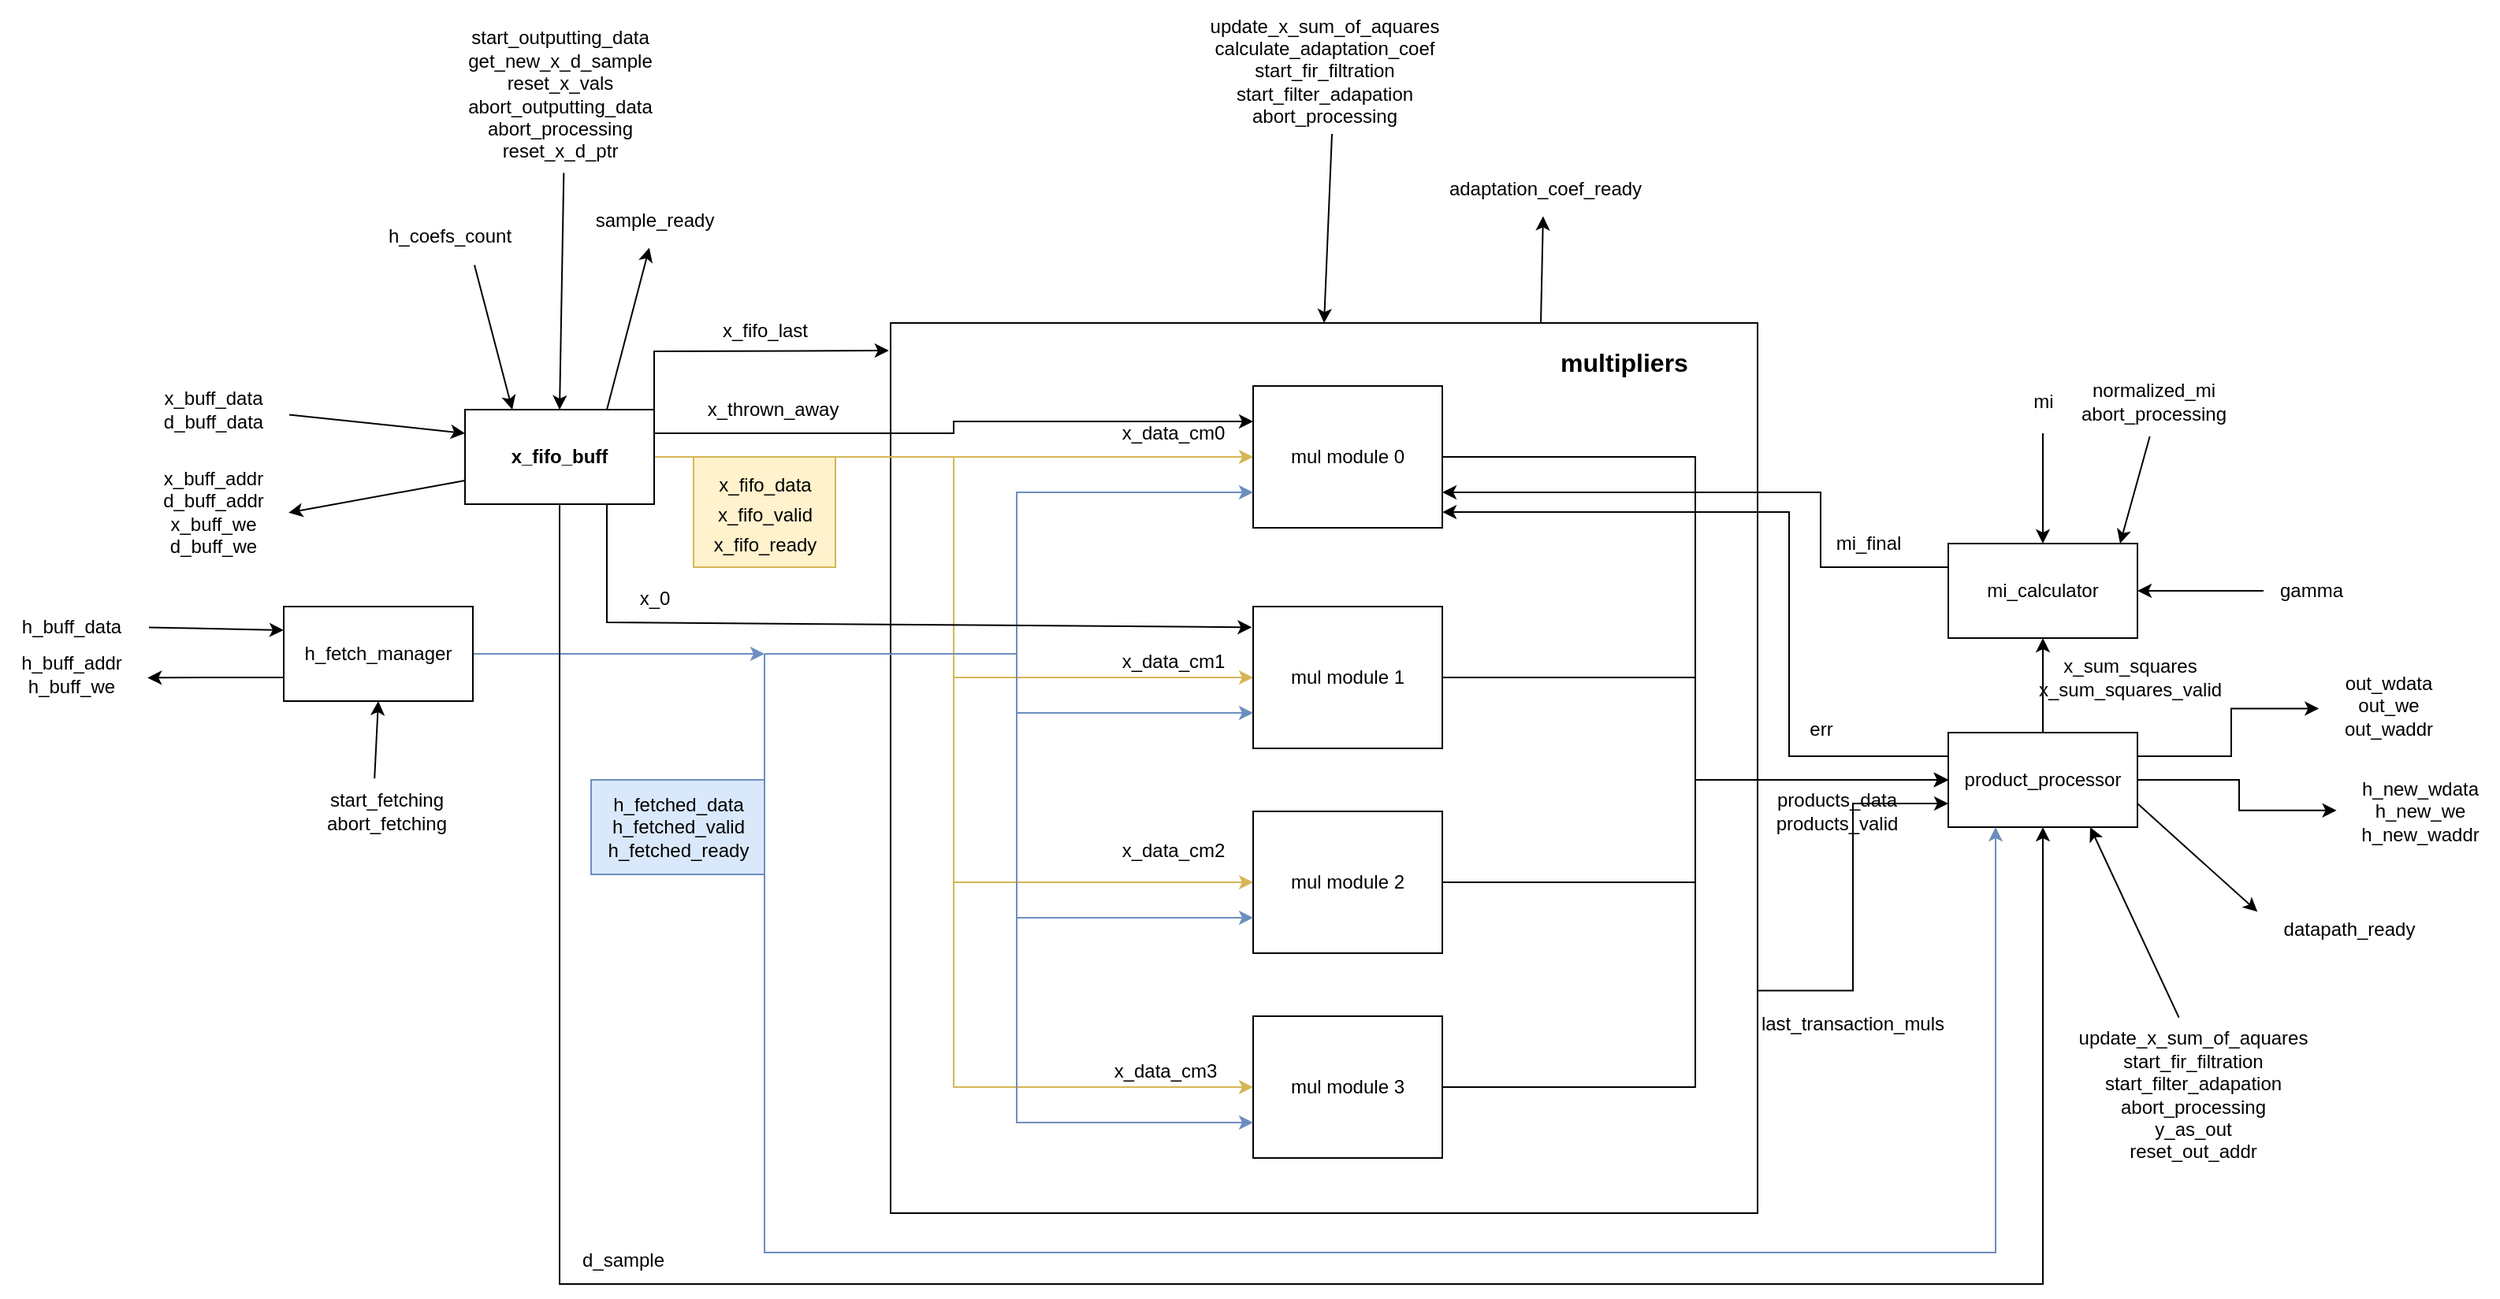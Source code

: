 <mxfile version="21.1.2" type="device">
  <diagram name="Page-1" id="f3YzBDc8I1vSzQkm1n1Y">
    <mxGraphModel dx="2577" dy="2204" grid="1" gridSize="10" guides="1" tooltips="1" connect="1" arrows="1" fold="1" page="1" pageScale="1" pageWidth="827" pageHeight="1169" math="0" shadow="0">
      <root>
        <mxCell id="0" />
        <mxCell id="1" parent="0" />
        <mxCell id="3palruj22PBdpWZvpDaX-1" style="edgeStyle=orthogonalEdgeStyle;rounded=0;orthogonalLoop=1;jettySize=auto;html=1;exitX=1;exitY=0.75;exitDx=0;exitDy=0;entryX=0;entryY=0.75;entryDx=0;entryDy=0;" parent="1" source="3palruj22PBdpWZvpDaX-2" target="3palruj22PBdpWZvpDaX-27" edge="1">
          <mxGeometry relative="1" as="geometry" />
        </mxCell>
        <mxCell id="3palruj22PBdpWZvpDaX-2" value="" style="rounded=0;whiteSpace=wrap;html=1;" parent="1" vertex="1">
          <mxGeometry x="280" y="80" width="550" height="565" as="geometry" />
        </mxCell>
        <mxCell id="3palruj22PBdpWZvpDaX-3" style="edgeStyle=orthogonalEdgeStyle;rounded=0;orthogonalLoop=1;jettySize=auto;html=1;exitX=1;exitY=0.5;exitDx=0;exitDy=0;entryX=0;entryY=0.5;entryDx=0;entryDy=0;fillColor=#fff2cc;strokeColor=#d6b656;" parent="1" source="3palruj22PBdpWZvpDaX-8" target="3palruj22PBdpWZvpDaX-16" edge="1">
          <mxGeometry relative="1" as="geometry" />
        </mxCell>
        <mxCell id="3palruj22PBdpWZvpDaX-4" style="edgeStyle=orthogonalEdgeStyle;rounded=0;orthogonalLoop=1;jettySize=auto;html=1;exitX=1;exitY=0.5;exitDx=0;exitDy=0;entryX=0;entryY=0.5;entryDx=0;entryDy=0;fillColor=#fff2cc;strokeColor=#d6b656;" parent="1" source="3palruj22PBdpWZvpDaX-8" target="3palruj22PBdpWZvpDaX-14" edge="1">
          <mxGeometry relative="1" as="geometry" />
        </mxCell>
        <mxCell id="3palruj22PBdpWZvpDaX-5" style="edgeStyle=orthogonalEdgeStyle;rounded=0;orthogonalLoop=1;jettySize=auto;html=1;exitX=1;exitY=0.5;exitDx=0;exitDy=0;entryX=0;entryY=0.5;entryDx=0;entryDy=0;fillColor=#fff2cc;strokeColor=#d6b656;" parent="1" source="3palruj22PBdpWZvpDaX-8" target="3palruj22PBdpWZvpDaX-12" edge="1">
          <mxGeometry relative="1" as="geometry" />
        </mxCell>
        <mxCell id="3palruj22PBdpWZvpDaX-6" style="edgeStyle=orthogonalEdgeStyle;rounded=0;orthogonalLoop=1;jettySize=auto;html=1;exitX=1;exitY=0.5;exitDx=0;exitDy=0;entryX=0;entryY=0.5;entryDx=0;entryDy=0;fillColor=#fff2cc;strokeColor=#d6b656;" parent="1" source="3palruj22PBdpWZvpDaX-8" target="3palruj22PBdpWZvpDaX-10" edge="1">
          <mxGeometry relative="1" as="geometry" />
        </mxCell>
        <mxCell id="3palruj22PBdpWZvpDaX-7" style="edgeStyle=orthogonalEdgeStyle;rounded=0;orthogonalLoop=1;jettySize=auto;html=1;exitX=1;exitY=0.25;exitDx=0;exitDy=0;entryX=0;entryY=0.25;entryDx=0;entryDy=0;" parent="1" source="3palruj22PBdpWZvpDaX-8" target="3palruj22PBdpWZvpDaX-16" edge="1">
          <mxGeometry relative="1" as="geometry" />
        </mxCell>
        <mxCell id="3palruj22PBdpWZvpDaX-8" value="&lt;b&gt;x_fifo_buff&lt;/b&gt;" style="rounded=0;whiteSpace=wrap;html=1;" parent="1" vertex="1">
          <mxGeometry x="10" y="135" width="120" height="60" as="geometry" />
        </mxCell>
        <mxCell id="3palruj22PBdpWZvpDaX-9" style="edgeStyle=orthogonalEdgeStyle;rounded=0;orthogonalLoop=1;jettySize=auto;html=1;exitX=1;exitY=0.5;exitDx=0;exitDy=0;entryX=0;entryY=0.5;entryDx=0;entryDy=0;" parent="1" source="3palruj22PBdpWZvpDaX-10" target="3palruj22PBdpWZvpDaX-27" edge="1">
          <mxGeometry relative="1" as="geometry" />
        </mxCell>
        <mxCell id="3palruj22PBdpWZvpDaX-10" value="mul module 3" style="rounded=0;whiteSpace=wrap;html=1;" parent="1" vertex="1">
          <mxGeometry x="510" y="520" width="120" height="90" as="geometry" />
        </mxCell>
        <mxCell id="3palruj22PBdpWZvpDaX-11" style="edgeStyle=orthogonalEdgeStyle;rounded=0;orthogonalLoop=1;jettySize=auto;html=1;exitX=1;exitY=0.5;exitDx=0;exitDy=0;entryX=0;entryY=0.5;entryDx=0;entryDy=0;" parent="1" source="3palruj22PBdpWZvpDaX-12" target="3palruj22PBdpWZvpDaX-27" edge="1">
          <mxGeometry relative="1" as="geometry" />
        </mxCell>
        <mxCell id="3palruj22PBdpWZvpDaX-12" value="mul module 2" style="rounded=0;whiteSpace=wrap;html=1;" parent="1" vertex="1">
          <mxGeometry x="510" y="390" width="120" height="90" as="geometry" />
        </mxCell>
        <mxCell id="3palruj22PBdpWZvpDaX-13" style="edgeStyle=orthogonalEdgeStyle;rounded=0;orthogonalLoop=1;jettySize=auto;html=1;exitX=1;exitY=0.5;exitDx=0;exitDy=0;entryX=0;entryY=0.5;entryDx=0;entryDy=0;" parent="1" source="3palruj22PBdpWZvpDaX-14" target="3palruj22PBdpWZvpDaX-27" edge="1">
          <mxGeometry relative="1" as="geometry" />
        </mxCell>
        <mxCell id="3palruj22PBdpWZvpDaX-14" value="mul module 1" style="rounded=0;whiteSpace=wrap;html=1;" parent="1" vertex="1">
          <mxGeometry x="510" y="260" width="120" height="90" as="geometry" />
        </mxCell>
        <mxCell id="3palruj22PBdpWZvpDaX-15" style="edgeStyle=orthogonalEdgeStyle;rounded=0;orthogonalLoop=1;jettySize=auto;html=1;exitX=1;exitY=0.5;exitDx=0;exitDy=0;entryX=0;entryY=0.5;entryDx=0;entryDy=0;" parent="1" source="3palruj22PBdpWZvpDaX-16" target="3palruj22PBdpWZvpDaX-27" edge="1">
          <mxGeometry relative="1" as="geometry" />
        </mxCell>
        <mxCell id="3palruj22PBdpWZvpDaX-16" value="mul module 0" style="rounded=0;whiteSpace=wrap;html=1;" parent="1" vertex="1">
          <mxGeometry x="510" y="120" width="120" height="90" as="geometry" />
        </mxCell>
        <mxCell id="3palruj22PBdpWZvpDaX-17" value="" style="endArrow=classic;html=1;rounded=0;entryX=0;entryY=0.25;entryDx=0;entryDy=0;exitX=1.039;exitY=0.58;exitDx=0;exitDy=0;exitPerimeter=0;" parent="1" source="3palruj22PBdpWZvpDaX-22" target="3palruj22PBdpWZvpDaX-8" edge="1">
          <mxGeometry width="50" height="50" relative="1" as="geometry">
            <mxPoint x="-140" y="165" as="sourcePoint" />
            <mxPoint x="-120" y="115" as="targetPoint" />
          </mxGeometry>
        </mxCell>
        <mxCell id="3palruj22PBdpWZvpDaX-18" style="edgeStyle=orthogonalEdgeStyle;rounded=0;orthogonalLoop=1;jettySize=auto;html=1;exitX=1;exitY=0.5;exitDx=0;exitDy=0;entryX=0;entryY=0.75;entryDx=0;entryDy=0;fillColor=#dae8fc;strokeColor=#6c8ebf;" parent="1" target="3palruj22PBdpWZvpDaX-16" edge="1">
          <mxGeometry relative="1" as="geometry">
            <mxPoint x="200" y="290.0" as="sourcePoint" />
            <Array as="points">
              <mxPoint x="360" y="290" />
              <mxPoint x="360" y="188" />
            </Array>
          </mxGeometry>
        </mxCell>
        <mxCell id="3palruj22PBdpWZvpDaX-19" style="edgeStyle=orthogonalEdgeStyle;rounded=0;orthogonalLoop=1;jettySize=auto;html=1;exitX=1;exitY=0.5;exitDx=0;exitDy=0;entryX=0;entryY=0.75;entryDx=0;entryDy=0;fillColor=#dae8fc;strokeColor=#6c8ebf;" parent="1" target="3palruj22PBdpWZvpDaX-14" edge="1">
          <mxGeometry relative="1" as="geometry">
            <mxPoint x="200" y="290.0" as="sourcePoint" />
            <Array as="points">
              <mxPoint x="360" y="290" />
              <mxPoint x="360" y="328" />
            </Array>
          </mxGeometry>
        </mxCell>
        <mxCell id="3palruj22PBdpWZvpDaX-20" style="edgeStyle=orthogonalEdgeStyle;rounded=0;orthogonalLoop=1;jettySize=auto;html=1;exitX=1;exitY=0.5;exitDx=0;exitDy=0;entryX=0;entryY=0.75;entryDx=0;entryDy=0;fillColor=#dae8fc;strokeColor=#6c8ebf;" parent="1" target="3palruj22PBdpWZvpDaX-12" edge="1">
          <mxGeometry relative="1" as="geometry">
            <mxPoint x="200" y="290.0" as="sourcePoint" />
            <Array as="points">
              <mxPoint x="360" y="290" />
              <mxPoint x="360" y="458" />
            </Array>
          </mxGeometry>
        </mxCell>
        <mxCell id="3palruj22PBdpWZvpDaX-21" style="edgeStyle=orthogonalEdgeStyle;rounded=0;orthogonalLoop=1;jettySize=auto;html=1;exitX=1;exitY=0.5;exitDx=0;exitDy=0;entryX=0;entryY=0.75;entryDx=0;entryDy=0;fillColor=#dae8fc;strokeColor=#6c8ebf;" parent="1" target="3palruj22PBdpWZvpDaX-10" edge="1">
          <mxGeometry relative="1" as="geometry">
            <mxPoint x="200" y="290.0" as="sourcePoint" />
            <Array as="points">
              <mxPoint x="360" y="290" />
              <mxPoint x="360" y="588" />
            </Array>
          </mxGeometry>
        </mxCell>
        <mxCell id="3palruj22PBdpWZvpDaX-22" value="x_buff_data&lt;br&gt;d_buff_data" style="text;html=1;align=center;verticalAlign=middle;resizable=0;points=[];autosize=1;strokeColor=none;fillColor=none;" parent="1" vertex="1">
          <mxGeometry x="-195" y="115" width="90" height="40" as="geometry" />
        </mxCell>
        <mxCell id="3palruj22PBdpWZvpDaX-23" style="edgeStyle=orthogonalEdgeStyle;rounded=0;orthogonalLoop=1;jettySize=auto;html=1;exitX=0.5;exitY=0;exitDx=0;exitDy=0;entryX=0.5;entryY=1;entryDx=0;entryDy=0;" parent="1" source="3palruj22PBdpWZvpDaX-27" target="3palruj22PBdpWZvpDaX-29" edge="1">
          <mxGeometry relative="1" as="geometry" />
        </mxCell>
        <mxCell id="3palruj22PBdpWZvpDaX-24" style="edgeStyle=orthogonalEdgeStyle;rounded=0;orthogonalLoop=1;jettySize=auto;html=1;exitX=1;exitY=0.5;exitDx=0;exitDy=0;entryX=-0.027;entryY=0.49;entryDx=0;entryDy=0;entryPerimeter=0;" parent="1" source="3palruj22PBdpWZvpDaX-27" target="3palruj22PBdpWZvpDaX-32" edge="1">
          <mxGeometry relative="1" as="geometry">
            <mxPoint x="1201" y="370.588" as="targetPoint" />
          </mxGeometry>
        </mxCell>
        <mxCell id="3palruj22PBdpWZvpDaX-25" style="edgeStyle=orthogonalEdgeStyle;rounded=0;orthogonalLoop=1;jettySize=auto;html=1;exitX=0;exitY=0.25;exitDx=0;exitDy=0;entryX=1;entryY=0.889;entryDx=0;entryDy=0;entryPerimeter=0;fontSize=12;" parent="1" source="3palruj22PBdpWZvpDaX-27" target="3palruj22PBdpWZvpDaX-16" edge="1">
          <mxGeometry relative="1" as="geometry">
            <Array as="points">
              <mxPoint x="850" y="355" />
              <mxPoint x="850" y="200" />
            </Array>
          </mxGeometry>
        </mxCell>
        <mxCell id="3palruj22PBdpWZvpDaX-26" style="edgeStyle=orthogonalEdgeStyle;rounded=0;orthogonalLoop=1;jettySize=auto;html=1;exitX=1;exitY=0.25;exitDx=0;exitDy=0;entryX=-0.048;entryY=0.537;entryDx=0;entryDy=0;entryPerimeter=0;" parent="1" source="3palruj22PBdpWZvpDaX-27" target="3palruj22PBdpWZvpDaX-73" edge="1">
          <mxGeometry relative="1" as="geometry">
            <mxPoint x="1140" y="340" as="targetPoint" />
          </mxGeometry>
        </mxCell>
        <mxCell id="3palruj22PBdpWZvpDaX-27" value="product_processor" style="rounded=0;whiteSpace=wrap;html=1;" parent="1" vertex="1">
          <mxGeometry x="951" y="340" width="120" height="60" as="geometry" />
        </mxCell>
        <mxCell id="3palruj22PBdpWZvpDaX-28" style="edgeStyle=orthogonalEdgeStyle;rounded=0;orthogonalLoop=1;jettySize=auto;html=1;exitX=0;exitY=0.25;exitDx=0;exitDy=0;entryX=1;entryY=0.75;entryDx=0;entryDy=0;fontSize=12;" parent="1" source="3palruj22PBdpWZvpDaX-29" target="3palruj22PBdpWZvpDaX-16" edge="1">
          <mxGeometry relative="1" as="geometry">
            <Array as="points">
              <mxPoint x="870" y="235" />
              <mxPoint x="870" y="188" />
            </Array>
          </mxGeometry>
        </mxCell>
        <mxCell id="3palruj22PBdpWZvpDaX-29" value="mi_calculator" style="rounded=0;whiteSpace=wrap;html=1;" parent="1" vertex="1">
          <mxGeometry x="951" y="220" width="120" height="60" as="geometry" />
        </mxCell>
        <mxCell id="3palruj22PBdpWZvpDaX-30" value="x_sum_squares&lt;br&gt;x_sum_squares_valid" style="text;html=1;align=center;verticalAlign=middle;resizable=0;points=[];autosize=1;strokeColor=none;fillColor=none;" parent="1" vertex="1">
          <mxGeometry x="996" y="285" width="140" height="40" as="geometry" />
        </mxCell>
        <mxCell id="3palruj22PBdpWZvpDaX-31" value="err" style="text;html=1;align=center;verticalAlign=middle;resizable=0;points=[];autosize=1;strokeColor=none;fillColor=none;" parent="1" vertex="1">
          <mxGeometry x="850" y="322.5" width="40" height="30" as="geometry" />
        </mxCell>
        <mxCell id="3palruj22PBdpWZvpDaX-32" value="h_new_wdata&lt;br&gt;h_new_we&lt;br&gt;h_new_waddr" style="text;html=1;align=center;verticalAlign=middle;resizable=0;points=[];autosize=1;strokeColor=none;fillColor=none;" parent="1" vertex="1">
          <mxGeometry x="1200" y="360" width="100" height="60" as="geometry" />
        </mxCell>
        <mxCell id="3palruj22PBdpWZvpDaX-33" value="" style="endArrow=classic;html=1;rounded=0;entryX=1;entryY=0.5;entryDx=0;entryDy=0;" parent="1" target="3palruj22PBdpWZvpDaX-29" edge="1">
          <mxGeometry width="50" height="50" relative="1" as="geometry">
            <mxPoint x="1151" y="250.0" as="sourcePoint" />
            <mxPoint x="1181" y="160" as="targetPoint" />
          </mxGeometry>
        </mxCell>
        <mxCell id="3palruj22PBdpWZvpDaX-34" value="gamma" style="text;html=1;align=center;verticalAlign=middle;resizable=0;points=[];autosize=1;strokeColor=none;fillColor=none;" parent="1" vertex="1">
          <mxGeometry x="1151" y="235" width="60" height="30" as="geometry" />
        </mxCell>
        <mxCell id="3palruj22PBdpWZvpDaX-35" value="x_thrown_away" style="text;html=1;align=center;verticalAlign=middle;resizable=0;points=[];autosize=1;strokeColor=none;fillColor=none;" parent="1" vertex="1">
          <mxGeometry x="150" y="120" width="110" height="30" as="geometry" />
        </mxCell>
        <mxCell id="3palruj22PBdpWZvpDaX-36" value="" style="endArrow=classic;html=1;rounded=0;entryX=0.5;entryY=0;entryDx=0;entryDy=0;exitX=0.519;exitY=0.998;exitDx=0;exitDy=0;exitPerimeter=0;" parent="1" source="3palruj22PBdpWZvpDaX-37" target="3palruj22PBdpWZvpDaX-8" edge="1">
          <mxGeometry width="50" height="50" relative="1" as="geometry">
            <mxPoint x="10" y="50" as="sourcePoint" />
            <mxPoint x="-80" y="20" as="targetPoint" />
          </mxGeometry>
        </mxCell>
        <mxCell id="3palruj22PBdpWZvpDaX-37" value="start_outputting_data&lt;br&gt;get_new_x_d_sample&lt;br&gt;reset_x_vals&lt;br&gt;abort_outputting_data&lt;br&gt;abort_processing&lt;br&gt;reset_x_d_ptr" style="text;html=1;align=center;verticalAlign=middle;resizable=0;points=[];autosize=1;strokeColor=none;fillColor=none;" parent="1" vertex="1">
          <mxGeometry y="-115" width="140" height="100" as="geometry" />
        </mxCell>
        <mxCell id="3palruj22PBdpWZvpDaX-38" value="x_data_cm3" style="text;html=1;align=center;verticalAlign=middle;resizable=0;points=[];autosize=1;strokeColor=none;fillColor=none;" parent="1" vertex="1">
          <mxGeometry x="409" y="540" width="90" height="30" as="geometry" />
        </mxCell>
        <mxCell id="3palruj22PBdpWZvpDaX-39" value="x_data_cm2" style="text;html=1;align=center;verticalAlign=middle;resizable=0;points=[];autosize=1;strokeColor=none;fillColor=none;" parent="1" vertex="1">
          <mxGeometry x="414" y="400" width="90" height="30" as="geometry" />
        </mxCell>
        <mxCell id="3palruj22PBdpWZvpDaX-40" value="x_data_cm1" style="text;html=1;align=center;verticalAlign=middle;resizable=0;points=[];autosize=1;strokeColor=none;fillColor=none;" parent="1" vertex="1">
          <mxGeometry x="414" y="280" width="90" height="30" as="geometry" />
        </mxCell>
        <mxCell id="3palruj22PBdpWZvpDaX-41" value="x_data_cm0" style="text;html=1;align=center;verticalAlign=middle;resizable=0;points=[];autosize=1;strokeColor=none;fillColor=none;" parent="1" vertex="1">
          <mxGeometry x="414" y="135" width="90" height="30" as="geometry" />
        </mxCell>
        <mxCell id="3palruj22PBdpWZvpDaX-42" value="&lt;font style=&quot;font-size: 16px;&quot;&gt;&lt;b&gt;multipliers&lt;/b&gt;&lt;/font&gt;" style="text;html=1;align=center;verticalAlign=middle;resizable=0;points=[];autosize=1;strokeColor=none;fillColor=none;" parent="1" vertex="1">
          <mxGeometry x="695" y="90" width="100" height="30" as="geometry" />
        </mxCell>
        <mxCell id="3palruj22PBdpWZvpDaX-43" value="&lt;font style=&quot;font-size: 12px;&quot;&gt;x_fifo_data&lt;br&gt;x_fifo_valid&lt;br&gt;x_fifo_ready&lt;br&gt;&lt;/font&gt;" style="text;html=1;align=center;verticalAlign=middle;resizable=0;points=[];autosize=1;strokeColor=#d6b656;fillColor=#fff2cc;fontSize=16;" parent="1" vertex="1">
          <mxGeometry x="155" y="165" width="90" height="70" as="geometry" />
        </mxCell>
        <mxCell id="3palruj22PBdpWZvpDaX-44" value="" style="endArrow=classic;html=1;rounded=0;fontSize=12;exitX=0;exitY=0.75;exitDx=0;exitDy=0;entryX=1.034;entryY=0.506;entryDx=0;entryDy=0;entryPerimeter=0;" parent="1" source="3palruj22PBdpWZvpDaX-8" target="3palruj22PBdpWZvpDaX-45" edge="1">
          <mxGeometry width="50" height="50" relative="1" as="geometry">
            <mxPoint x="-20" y="200" as="sourcePoint" />
            <mxPoint x="-120" y="180" as="targetPoint" />
          </mxGeometry>
        </mxCell>
        <mxCell id="3palruj22PBdpWZvpDaX-45" value="x_buff_addr&lt;br&gt;d_buff_addr&lt;br&gt;x_buff_we&lt;br&gt;d_buff_we" style="text;html=1;align=center;verticalAlign=middle;resizable=0;points=[];autosize=1;strokeColor=none;fillColor=none;fontSize=12;" parent="1" vertex="1">
          <mxGeometry x="-195" y="165" width="90" height="70" as="geometry" />
        </mxCell>
        <mxCell id="3palruj22PBdpWZvpDaX-46" value="" style="endArrow=classic;html=1;rounded=0;fontSize=12;entryX=0.5;entryY=0;entryDx=0;entryDy=0;" parent="1" target="3palruj22PBdpWZvpDaX-2" edge="1">
          <mxGeometry width="50" height="50" relative="1" as="geometry">
            <mxPoint x="560" y="-40.0" as="sourcePoint" />
            <mxPoint x="600" y="-60" as="targetPoint" />
          </mxGeometry>
        </mxCell>
        <mxCell id="3palruj22PBdpWZvpDaX-47" value="update_x_sum_of_aquares&lt;br&gt;calculate_adaptation_coef&lt;br&gt;start_fir_filtration&lt;br&gt;start_filter_adapation&lt;br&gt;abort_processing" style="text;html=1;align=center;verticalAlign=middle;resizable=0;points=[];autosize=1;strokeColor=none;fillColor=none;fontSize=12;" parent="1" vertex="1">
          <mxGeometry x="470" y="-125" width="170" height="90" as="geometry" />
        </mxCell>
        <mxCell id="3palruj22PBdpWZvpDaX-48" value="" style="endArrow=classic;html=1;rounded=0;fontSize=12;exitX=0.75;exitY=1;exitDx=0;exitDy=0;entryX=-0.007;entryY=0.146;entryDx=0;entryDy=0;entryPerimeter=0;" parent="1" source="3palruj22PBdpWZvpDaX-8" target="3palruj22PBdpWZvpDaX-14" edge="1">
          <mxGeometry width="50" height="50" relative="1" as="geometry">
            <mxPoint x="30" y="350" as="sourcePoint" />
            <mxPoint x="80" y="300" as="targetPoint" />
            <Array as="points">
              <mxPoint x="100" y="270" />
            </Array>
          </mxGeometry>
        </mxCell>
        <mxCell id="3palruj22PBdpWZvpDaX-49" value="x_0" style="text;html=1;align=center;verticalAlign=middle;resizable=0;points=[];autosize=1;strokeColor=none;fillColor=none;fontSize=12;" parent="1" vertex="1">
          <mxGeometry x="110" y="240" width="40" height="30" as="geometry" />
        </mxCell>
        <mxCell id="3palruj22PBdpWZvpDaX-50" style="edgeStyle=orthogonalEdgeStyle;rounded=0;orthogonalLoop=1;jettySize=auto;html=1;exitX=1;exitY=0.5;exitDx=0;exitDy=0;fontSize=12;fillColor=#dae8fc;strokeColor=#6c8ebf;" parent="1" source="3palruj22PBdpWZvpDaX-52" edge="1">
          <mxGeometry relative="1" as="geometry">
            <mxPoint x="200" y="290.0" as="targetPoint" />
          </mxGeometry>
        </mxCell>
        <mxCell id="3palruj22PBdpWZvpDaX-51" style="edgeStyle=orthogonalEdgeStyle;rounded=0;orthogonalLoop=1;jettySize=auto;html=1;exitX=0;exitY=0.75;exitDx=0;exitDy=0;entryX=1.04;entryY=0.568;entryDx=0;entryDy=0;entryPerimeter=0;fontSize=12;" parent="1" source="3palruj22PBdpWZvpDaX-52" target="3palruj22PBdpWZvpDaX-56" edge="1">
          <mxGeometry relative="1" as="geometry" />
        </mxCell>
        <mxCell id="3palruj22PBdpWZvpDaX-52" value="h_fetch_manager" style="rounded=0;whiteSpace=wrap;html=1;fontSize=12;" parent="1" vertex="1">
          <mxGeometry x="-105" y="260" width="120" height="60" as="geometry" />
        </mxCell>
        <mxCell id="3palruj22PBdpWZvpDaX-53" value="start_fetching&lt;br&gt;abort_fetching" style="text;html=1;align=center;verticalAlign=middle;resizable=0;points=[];autosize=1;strokeColor=none;fillColor=none;fontSize=12;" parent="1" vertex="1">
          <mxGeometry x="-90" y="370" width="100" height="40" as="geometry" />
        </mxCell>
        <mxCell id="3palruj22PBdpWZvpDaX-54" value="" style="endArrow=classic;html=1;rounded=0;fontSize=12;exitX=0.426;exitY=-0.021;exitDx=0;exitDy=0;exitPerimeter=0;entryX=0.5;entryY=1;entryDx=0;entryDy=0;" parent="1" source="3palruj22PBdpWZvpDaX-53" target="3palruj22PBdpWZvpDaX-52" edge="1">
          <mxGeometry width="50" height="50" relative="1" as="geometry">
            <mxPoint x="-230" y="340" as="sourcePoint" />
            <mxPoint x="-180" y="290" as="targetPoint" />
          </mxGeometry>
        </mxCell>
        <mxCell id="3palruj22PBdpWZvpDaX-55" value="h_buff_data" style="text;html=1;align=center;verticalAlign=middle;resizable=0;points=[];autosize=1;strokeColor=none;fillColor=none;" parent="1" vertex="1">
          <mxGeometry x="-285" y="257.5" width="90" height="30" as="geometry" />
        </mxCell>
        <mxCell id="3palruj22PBdpWZvpDaX-56" value="h_buff_addr&lt;br&gt;h_buff_we" style="text;html=1;align=center;verticalAlign=middle;resizable=0;points=[];autosize=1;strokeColor=none;fillColor=none;fontSize=12;" parent="1" vertex="1">
          <mxGeometry x="-285" y="282.5" width="90" height="40" as="geometry" />
        </mxCell>
        <mxCell id="3palruj22PBdpWZvpDaX-57" value="" style="endArrow=classic;html=1;rounded=0;fontSize=12;exitX=1.05;exitY=0.524;exitDx=0;exitDy=0;exitPerimeter=0;entryX=0;entryY=0.25;entryDx=0;entryDy=0;" parent="1" source="3palruj22PBdpWZvpDaX-55" target="3palruj22PBdpWZvpDaX-52" edge="1">
          <mxGeometry width="50" height="50" relative="1" as="geometry">
            <mxPoint x="-360" y="215" as="sourcePoint" />
            <mxPoint x="-310" y="165" as="targetPoint" />
          </mxGeometry>
        </mxCell>
        <mxCell id="3palruj22PBdpWZvpDaX-58" value="h_fetched_data&lt;br&gt;h_fetched_valid&lt;br&gt;h_fetched_ready" style="text;html=1;align=center;verticalAlign=middle;resizable=0;points=[];autosize=1;strokeColor=#6c8ebf;fillColor=#dae8fc;fontSize=12;" parent="1" vertex="1">
          <mxGeometry x="90" y="370" width="110" height="60" as="geometry" />
        </mxCell>
        <mxCell id="3palruj22PBdpWZvpDaX-59" value="" style="endArrow=classic;html=1;rounded=0;fontSize=12;entryX=0.25;entryY=1;entryDx=0;entryDy=0;fillColor=#dae8fc;strokeColor=#6c8ebf;" parent="1" target="3palruj22PBdpWZvpDaX-27" edge="1">
          <mxGeometry width="50" height="50" relative="1" as="geometry">
            <mxPoint x="200" y="290.0" as="sourcePoint" />
            <mxPoint x="300" y="780" as="targetPoint" />
            <Array as="points">
              <mxPoint x="200" y="670" />
              <mxPoint x="981" y="670" />
            </Array>
          </mxGeometry>
        </mxCell>
        <mxCell id="3palruj22PBdpWZvpDaX-60" value="" style="endArrow=classic;html=1;rounded=0;fontSize=12;exitX=0.5;exitY=1;exitDx=0;exitDy=0;entryX=0.5;entryY=1;entryDx=0;entryDy=0;" parent="1" source="3palruj22PBdpWZvpDaX-8" target="3palruj22PBdpWZvpDaX-27" edge="1">
          <mxGeometry width="50" height="50" relative="1" as="geometry">
            <mxPoint x="-50" y="490" as="sourcePoint" />
            <mxPoint x="150" y="870" as="targetPoint" />
            <Array as="points">
              <mxPoint x="70" y="690" />
              <mxPoint x="1011" y="690" />
            </Array>
          </mxGeometry>
        </mxCell>
        <mxCell id="3palruj22PBdpWZvpDaX-61" value="d_sample" style="text;html=1;align=center;verticalAlign=middle;resizable=0;points=[];autosize=1;strokeColor=none;fillColor=none;fontSize=12;" parent="1" vertex="1">
          <mxGeometry x="70" y="660" width="80" height="30" as="geometry" />
        </mxCell>
        <mxCell id="3palruj22PBdpWZvpDaX-62" value="" style="endArrow=classic;html=1;rounded=0;fontSize=12;exitX=0.75;exitY=0;exitDx=0;exitDy=0;entryX=0.469;entryY=1.075;entryDx=0;entryDy=0;entryPerimeter=0;" parent="1" source="3palruj22PBdpWZvpDaX-8" target="3palruj22PBdpWZvpDaX-63" edge="1">
          <mxGeometry width="50" height="50" relative="1" as="geometry">
            <mxPoint x="180" y="20" as="sourcePoint" />
            <mxPoint x="180" y="40" as="targetPoint" />
          </mxGeometry>
        </mxCell>
        <mxCell id="3palruj22PBdpWZvpDaX-63" value="sample_ready" style="text;html=1;align=center;verticalAlign=middle;resizable=0;points=[];autosize=1;strokeColor=none;fillColor=none;fontSize=12;" parent="1" vertex="1">
          <mxGeometry x="80" width="100" height="30" as="geometry" />
        </mxCell>
        <mxCell id="3palruj22PBdpWZvpDaX-64" value="products_data&lt;br&gt;products_valid" style="text;html=1;align=center;verticalAlign=middle;resizable=0;points=[];autosize=1;strokeColor=none;fillColor=none;fontSize=12;" parent="1" vertex="1">
          <mxGeometry x="830" y="370" width="100" height="40" as="geometry" />
        </mxCell>
        <mxCell id="3palruj22PBdpWZvpDaX-65" value="h_coefs_count" style="text;html=1;align=center;verticalAlign=middle;resizable=0;points=[];autosize=1;strokeColor=none;fillColor=none;fontSize=12;" parent="1" vertex="1">
          <mxGeometry x="-50" y="10" width="100" height="30" as="geometry" />
        </mxCell>
        <mxCell id="3palruj22PBdpWZvpDaX-66" value="" style="endArrow=classic;html=1;rounded=0;fontSize=12;exitX=0.66;exitY=1.108;exitDx=0;exitDy=0;exitPerimeter=0;entryX=0.25;entryY=0;entryDx=0;entryDy=0;" parent="1" source="3palruj22PBdpWZvpDaX-65" target="3palruj22PBdpWZvpDaX-8" edge="1">
          <mxGeometry width="50" height="50" relative="1" as="geometry">
            <mxPoint x="10" y="80" as="sourcePoint" />
            <mxPoint x="60" y="30" as="targetPoint" />
          </mxGeometry>
        </mxCell>
        <mxCell id="3palruj22PBdpWZvpDaX-67" value="" style="endArrow=classic;html=1;rounded=0;fontSize=12;exitX=1;exitY=0;exitDx=0;exitDy=0;entryX=-0.002;entryY=0.031;entryDx=0;entryDy=0;entryPerimeter=0;" parent="1" source="3palruj22PBdpWZvpDaX-8" target="3palruj22PBdpWZvpDaX-2" edge="1">
          <mxGeometry width="50" height="50" relative="1" as="geometry">
            <mxPoint x="250" y="40" as="sourcePoint" />
            <mxPoint x="300" y="-10" as="targetPoint" />
            <Array as="points">
              <mxPoint x="130" y="98" />
            </Array>
          </mxGeometry>
        </mxCell>
        <mxCell id="3palruj22PBdpWZvpDaX-68" value="x_fifo_last" style="text;html=1;align=center;verticalAlign=middle;resizable=0;points=[];autosize=1;strokeColor=none;fillColor=none;fontSize=12;" parent="1" vertex="1">
          <mxGeometry x="160" y="70" width="80" height="30" as="geometry" />
        </mxCell>
        <mxCell id="3palruj22PBdpWZvpDaX-69" value="mi_final" style="text;html=1;align=center;verticalAlign=middle;resizable=0;points=[];autosize=1;strokeColor=none;fillColor=none;fontSize=12;" parent="1" vertex="1">
          <mxGeometry x="870" y="205" width="60" height="30" as="geometry" />
        </mxCell>
        <mxCell id="3palruj22PBdpWZvpDaX-70" value="" style="endArrow=classic;html=1;rounded=0;fontSize=12;entryX=0.5;entryY=0;entryDx=0;entryDy=0;" parent="1" target="3palruj22PBdpWZvpDaX-29" edge="1">
          <mxGeometry width="50" height="50" relative="1" as="geometry">
            <mxPoint x="1011" y="150.0" as="sourcePoint" />
            <mxPoint x="1050" y="60" as="targetPoint" />
          </mxGeometry>
        </mxCell>
        <mxCell id="3palruj22PBdpWZvpDaX-71" value="mi" style="text;html=1;align=center;verticalAlign=middle;resizable=0;points=[];autosize=1;strokeColor=none;fillColor=none;fontSize=12;" parent="1" vertex="1">
          <mxGeometry x="991" y="115" width="40" height="30" as="geometry" />
        </mxCell>
        <mxCell id="3palruj22PBdpWZvpDaX-72" value="last_transaction_muls" style="text;html=1;align=center;verticalAlign=middle;resizable=0;points=[];autosize=1;strokeColor=none;fillColor=none;" parent="1" vertex="1">
          <mxGeometry x="820" y="510" width="140" height="30" as="geometry" />
        </mxCell>
        <mxCell id="3palruj22PBdpWZvpDaX-73" value="out_wdata&lt;br&gt;out_we&lt;br&gt;out_waddr" style="text;html=1;align=center;verticalAlign=middle;resizable=0;points=[];autosize=1;strokeColor=none;fillColor=none;" parent="1" vertex="1">
          <mxGeometry x="1190" y="292.5" width="80" height="60" as="geometry" />
        </mxCell>
        <mxCell id="3palruj22PBdpWZvpDaX-74" value="update_x_sum_of_aquares&lt;br&gt;start_fir_filtration&lt;br&gt;start_filter_adapation&lt;br&gt;abort_processing&lt;br&gt;y_as_out&lt;br&gt;reset_out_addr" style="text;html=1;align=center;verticalAlign=middle;resizable=0;points=[];autosize=1;strokeColor=none;fillColor=none;fontSize=12;" parent="1" vertex="1">
          <mxGeometry x="1021" y="520" width="170" height="100" as="geometry" />
        </mxCell>
        <mxCell id="3palruj22PBdpWZvpDaX-75" value="" style="endArrow=classic;html=1;rounded=0;entryX=0.75;entryY=1;entryDx=0;entryDy=0;exitX=0.449;exitY=0.009;exitDx=0;exitDy=0;exitPerimeter=0;" parent="1" source="3palruj22PBdpWZvpDaX-74" target="3palruj22PBdpWZvpDaX-27" edge="1">
          <mxGeometry width="50" height="50" relative="1" as="geometry">
            <mxPoint x="1101" y="670" as="sourcePoint" />
            <mxPoint x="1151" y="620" as="targetPoint" />
          </mxGeometry>
        </mxCell>
        <mxCell id="3palruj22PBdpWZvpDaX-76" value="" style="endArrow=classic;html=1;rounded=0;entryX=0.908;entryY=0;entryDx=0;entryDy=0;entryPerimeter=0;exitX=0.482;exitY=1.051;exitDx=0;exitDy=0;exitPerimeter=0;" parent="1" source="3palruj22PBdpWZvpDaX-77" target="3palruj22PBdpWZvpDaX-29" edge="1">
          <mxGeometry width="50" height="50" relative="1" as="geometry">
            <mxPoint x="1100" y="135" as="sourcePoint" />
            <mxPoint x="1150" y="85" as="targetPoint" />
          </mxGeometry>
        </mxCell>
        <mxCell id="3palruj22PBdpWZvpDaX-77" value="normalized_mi&lt;br&gt;abort_processing" style="text;html=1;align=center;verticalAlign=middle;resizable=0;points=[];autosize=1;strokeColor=none;fillColor=none;" parent="1" vertex="1">
          <mxGeometry x="1021" y="110" width="120" height="40" as="geometry" />
        </mxCell>
        <mxCell id="3palruj22PBdpWZvpDaX-78" value="" style="endArrow=classic;html=1;rounded=0;exitX=1;exitY=0.75;exitDx=0;exitDy=0;entryX=-0.026;entryY=0.123;entryDx=0;entryDy=0;entryPerimeter=0;" parent="1" source="3palruj22PBdpWZvpDaX-27" target="3palruj22PBdpWZvpDaX-79" edge="1">
          <mxGeometry width="50" height="50" relative="1" as="geometry">
            <mxPoint x="1110" y="430" as="sourcePoint" />
            <mxPoint x="1210" y="470" as="targetPoint" />
          </mxGeometry>
        </mxCell>
        <mxCell id="3palruj22PBdpWZvpDaX-79" value="datapath_ready" style="text;html=1;align=center;verticalAlign=middle;resizable=0;points=[];autosize=1;strokeColor=none;fillColor=none;" parent="1" vertex="1">
          <mxGeometry x="1150" y="450" width="110" height="30" as="geometry" />
        </mxCell>
        <mxCell id="3palruj22PBdpWZvpDaX-80" value="" style="endArrow=classic;html=1;rounded=0;exitX=0.75;exitY=0;exitDx=0;exitDy=0;entryX=0.493;entryY=1.075;entryDx=0;entryDy=0;entryPerimeter=0;" parent="1" source="3palruj22PBdpWZvpDaX-2" target="3palruj22PBdpWZvpDaX-81" edge="1">
          <mxGeometry width="50" height="50" relative="1" as="geometry">
            <mxPoint x="875" y="80" as="sourcePoint" />
            <mxPoint x="693" y="10" as="targetPoint" />
          </mxGeometry>
        </mxCell>
        <mxCell id="3palruj22PBdpWZvpDaX-81" value="adaptation_coef_ready" style="text;html=1;align=center;verticalAlign=middle;resizable=0;points=[];autosize=1;strokeColor=none;fillColor=none;" parent="1" vertex="1">
          <mxGeometry x="620" y="-20" width="150" height="30" as="geometry" />
        </mxCell>
      </root>
    </mxGraphModel>
  </diagram>
</mxfile>
